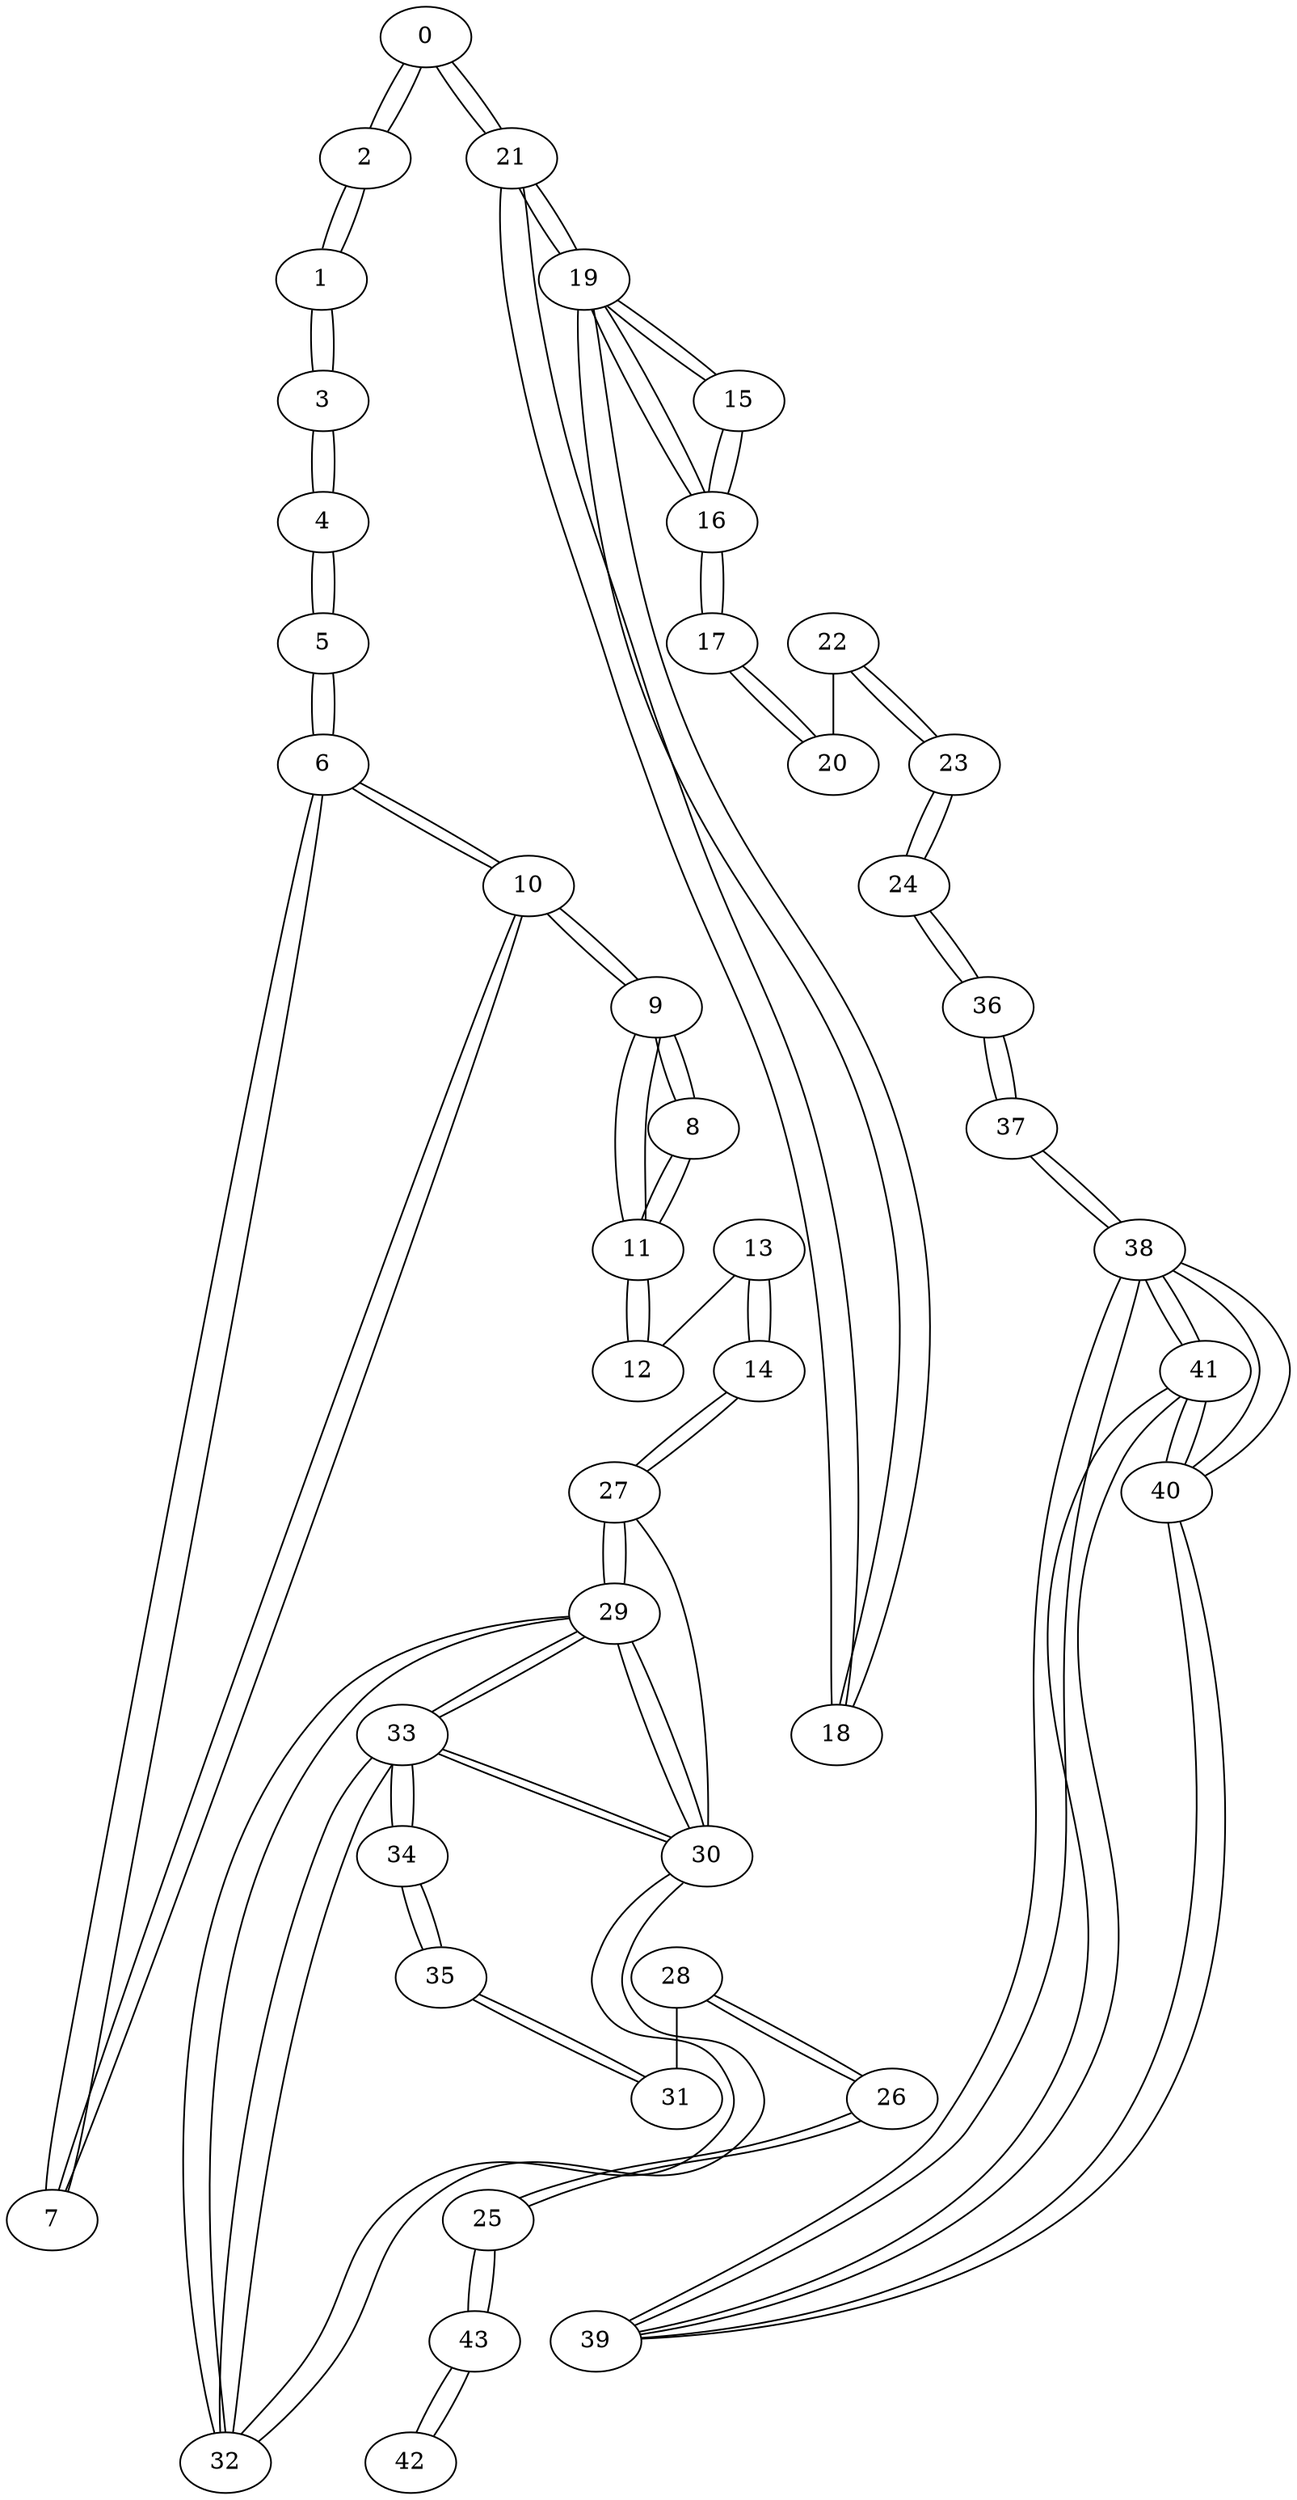 graph G {
0 [x = 0.0966413, y = -2.17732, z = 0.915638];
1 [x = -0.0102406, y = -1.09417, z = 0.625442];
2 [x = 0.0619421, y = -1.57286, z = 0.753806];
3 [x = -0.0685653, y = -0.400766, z = 0.439818];
4 [x = -0.205692, y = 0.435775, z = 0.231254];
5 [x = -0.100006, y = 1.18194, z = 0.130871];
6 [x = 0.23754, y = 1.42561, z = 0.130472];
7 [x = 1.11664, y = 1.81425, z = 0.130428];
8 [x = -0.0191051, y = 2.82292, z = 0.131323];
9 [x = 0.384074, y = 2.6415, z = 0.130714];
10 [x = 1.00216, y = 2.0001, z = 0.130209];
11 [x = 0.75621, y = 3.30579, z = 0.173386];
12 [x = 0.83433, y = 4.27276, z = 0.388742];
13 [x = 0.86247, y = 5.42255, z = 0.696873];
14 [x = 0.844723, y = 6.18167, z = 0.900178];
15 [x = 0.86377, y = -4.03499, z = 1.16065];
16 [x = 1.2713, y = -4.14343, z = 1.1605];
17 [x = 2.53724, y = -4.21926, z = 1.16059];
18 [x = -0.0306623, y = -3.25956, z = 1.16058];
19 [x = 0.575691, y = -3.49267, z = 1.15987];
20 [x = 2.56122, y = -3.42666, z = 1.16648];
21 [x = 0.395408, y = -2.82965, z = 1.09211];
22 [x = 2.57667, y = -2.32159, z = 1.40351];
23 [x = 2.62974, y = -1.54146, z = 1.65303];
24 [x = 2.59654, y = -0.745242, z = 1.90868];
25 [x = 3.20085, y = 4.81073, z = 1.92841];
26 [x = 3.36133, y = 5.55168, z = 1.69044];
27 [x = 0.807201, y = 6.79303, z = 1.06405];
28 [x = 3.33139, y = 6.29563, z = 1.45171];
29 [x = 0.887632, y = 7.86755, z = 1.16063];
30 [x = 1.01947, y = 7.95701, z = 1.16069];
31 [x = 3.28886, y = 7.51059, z = 1.17724];
32 [x = 0.90891, y = 8.42864, z = 1.16071];
33 [x = 1.43294, y = 8.4997, z = 1.16061];
34 [x = 2.51024, y = 8.54348, z = 1.1607];
35 [x = 3.0806, y = 8.14374, z = 1.16062];
36 [x = 2.56547, y = -0.249481, z = 2.06778];
37 [x = 2.54038, y = 0.4884, z = 2.30005];
38 [x = 2.76417, y = 1.42458, z = 2.39041];
39 [x = 3.34331, y = 1.54925, z = 2.39039];
40 [x = 2.94545, y = 2.15351, z = 2.39034];
41 [x = 3.17039, y = 2.08153, z = 2.39038];
42 [x = 3.21918, y = 3.6632, z = 2.28904];
43 [x = 3.19377, y = 4.25977, z = 2.10524];
0--2  [weight = "0.633636"];
0--21  [weight = "0.745862"];
1--2  [weight = "0.506288"];
1--3  [weight = "0.728118"];
2--1  [weight = "0.506288"];
2--0  [weight = "0.633636"];
3--1  [weight = "0.728118"];
3--4  [weight = "0.881251"];
4--5  [weight = "0.762477"];
4--3  [weight = "0.881251"];
5--6  [weight = "0.416309"];
5--4  [weight = "0.762477"];
6--5  [weight = "0.416309"];
6--10  [weight = "0.956386"];
6--7  [weight = "0.961174"];
7--10  [weight = "0.218278"];
7--6  [weight = "0.961174"];
8--9  [weight = "0.442117"];
8--11  [weight = "0.914679"];
9--8  [weight = "0.442117"];
9--11  [weight = "0.76302"];
9--10  [weight = "0.890745"];
10--7  [weight = "0.218278"];
10--9  [weight = "0.890745"];
10--6  [weight = "0.956386"];
11--9  [weight = "0.76302"];
11--8  [weight = "0.914679"];
13--14  [weight = "0.794791"];
14--27  [weight = "0.641076"];
14--13  [weight = "0.794791"];
15--16  [weight = "0.421708"];
15--19  [weight = "0.61409"];
16--15  [weight = "0.421708"];
16--19  [weight = "0.952553"];
17--20  [weight = "0.792996"];
18--21  [weight = "0.610418"];
18--19  [weight = "0.649619"];
19--15  [weight = "0.61409"];
19--18  [weight = "0.649619"];
19--21  [weight = "0.691533"];
19--16  [weight = "0.952553"];
20--17  [weight = "0.792996"];
21--18  [weight = "0.610418"];
21--19  [weight = "0.691533"];
21--0  [weight = "0.745862"];
22--23  [weight = "0.833327"];
23--22  [weight = "0.833327"];
23--24  [weight = "0.849829"];
24--36  [weight = "0.529619"];
24--23  [weight = "0.849829"];
25--43  [weight = "0.587621"];
25--26  [weight = "0.80639"];
26--28  [weight = "0.793949"];
26--25  [weight = "0.80639"];
27--14  [weight = "0.641076"];
28--26  [weight = "0.793949"];
29--30  [weight = "0.159325"];
29--32  [weight = "0.561494"];
29--33  [weight = "0.834847"];
30--29  [weight = "0.159325"];
30--32  [weight = "0.484412"];
30--33  [weight = "0.682249"];
31--35  [weight = "0.6668"];
32--30  [weight = "0.484412"];
32--33  [weight = "0.528822"];
32--29  [weight = "0.561494"];
33--32  [weight = "0.528822"];
33--30  [weight = "0.682249"];
33--29  [weight = "0.834847"];
34--35  [weight = "0.696489"];
35--31  [weight = "0.6668"];
35--34  [weight = "0.696489"];
36--24  [weight = "0.529619"];
36--37  [weight = "0.785513"];
37--36  [weight = "0.785513"];
37--38  [weight = "0.968192"];
38--39  [weight = "0.592405"];
38--40  [weight = "0.751135"];
38--41  [weight = "0.772392"];
38--37  [weight = "0.968192"];
39--41  [weight = "0.559658"];
39--38  [weight = "0.592405"];
39--40  [weight = "0.723474"];
40--41  [weight = "0.23617"];
40--39  [weight = "0.723474"];
40--38  [weight = "0.751135"];
41--40  [weight = "0.23617"];
41--39  [weight = "0.559658"];
41--38  [weight = "0.772392"];
42--43  [weight = "0.633701"];
43--25  [weight = "0.587621"];
43--42  [weight = "0.633701"];
11--12  [weight = "1.02962"];
12--11  [weight = "0.982832"];
13--12  [weight = "1.1639"];
22--20  [weight = "1.11555"];
27--29  [weight = "1.18101"];
28--31  [weight = "1.22141"];
29--27  [weight = "1.108"];
30--27  [weight = "1.21098"];
33--34  [weight = "1.14554"];
34--33  [weight = "1.14546"];
16--17  [weight = "1.32593"];
17--16  [weight = "1.32587"];
}
